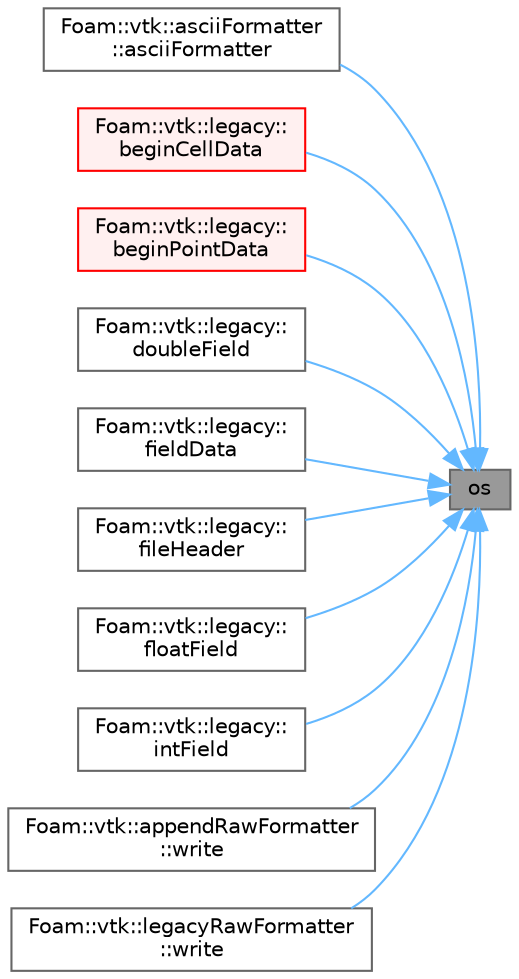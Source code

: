 digraph "os"
{
 // LATEX_PDF_SIZE
  bgcolor="transparent";
  edge [fontname=Helvetica,fontsize=10,labelfontname=Helvetica,labelfontsize=10];
  node [fontname=Helvetica,fontsize=10,shape=box,height=0.2,width=0.4];
  rankdir="RL";
  Node1 [id="Node000001",label="os",height=0.2,width=0.4,color="gray40", fillcolor="grey60", style="filled", fontcolor="black",tooltip=" "];
  Node1 -> Node2 [id="edge1_Node000001_Node000002",dir="back",color="steelblue1",style="solid",tooltip=" "];
  Node2 [id="Node000002",label="Foam::vtk::asciiFormatter\l::asciiFormatter",height=0.2,width=0.4,color="grey40", fillcolor="white", style="filled",URL="$classFoam_1_1vtk_1_1asciiFormatter.html#a97466b41fea413f03053ce4ff21400c5",tooltip=" "];
  Node1 -> Node3 [id="edge2_Node000001_Node000003",dir="back",color="steelblue1",style="solid",tooltip=" "];
  Node3 [id="Node000003",label="Foam::vtk::legacy::\lbeginCellData",height=0.2,width=0.4,color="red", fillcolor="#FFF0F0", style="filled",URL="$namespaceFoam_1_1vtk_1_1legacy.html#a8d28e31bf3200f113d2744b5dd1a58d3",tooltip=" "];
  Node1 -> Node7 [id="edge3_Node000001_Node000007",dir="back",color="steelblue1",style="solid",tooltip=" "];
  Node7 [id="Node000007",label="Foam::vtk::legacy::\lbeginPointData",height=0.2,width=0.4,color="red", fillcolor="#FFF0F0", style="filled",URL="$namespaceFoam_1_1vtk_1_1legacy.html#ab40d438ddefe4c1cfef7276ca60200c6",tooltip=" "];
  Node1 -> Node9 [id="edge4_Node000001_Node000009",dir="back",color="steelblue1",style="solid",tooltip=" "];
  Node9 [id="Node000009",label="Foam::vtk::legacy::\ldoubleField",height=0.2,width=0.4,color="grey40", fillcolor="white", style="filled",URL="$namespaceFoam_1_1vtk_1_1legacy.html#a559cf8e2483572a0e7a9596bf0a8e19f",tooltip=" "];
  Node1 -> Node10 [id="edge5_Node000001_Node000010",dir="back",color="steelblue1",style="solid",tooltip=" "];
  Node10 [id="Node000010",label="Foam::vtk::legacy::\lfieldData",height=0.2,width=0.4,color="grey40", fillcolor="white", style="filled",URL="$namespaceFoam_1_1vtk_1_1legacy.html#a63a724b17ce49dc7f3a5099e6659adf2",tooltip=" "];
  Node1 -> Node11 [id="edge6_Node000001_Node000011",dir="back",color="steelblue1",style="solid",tooltip=" "];
  Node11 [id="Node000011",label="Foam::vtk::legacy::\lfileHeader",height=0.2,width=0.4,color="grey40", fillcolor="white", style="filled",URL="$namespaceFoam_1_1vtk_1_1legacy.html#a7a78972304080d9c5a2529ee18820861",tooltip=" "];
  Node1 -> Node12 [id="edge7_Node000001_Node000012",dir="back",color="steelblue1",style="solid",tooltip=" "];
  Node12 [id="Node000012",label="Foam::vtk::legacy::\lfloatField",height=0.2,width=0.4,color="grey40", fillcolor="white", style="filled",URL="$namespaceFoam_1_1vtk_1_1legacy.html#af0a826634938fdf25493b5d70a1518fe",tooltip=" "];
  Node1 -> Node13 [id="edge8_Node000001_Node000013",dir="back",color="steelblue1",style="solid",tooltip=" "];
  Node13 [id="Node000013",label="Foam::vtk::legacy::\lintField",height=0.2,width=0.4,color="grey40", fillcolor="white", style="filled",URL="$namespaceFoam_1_1vtk_1_1legacy.html#a01ea4f5604f3f925362dfc725a9143a5",tooltip=" "];
  Node1 -> Node14 [id="edge9_Node000001_Node000014",dir="back",color="steelblue1",style="solid",tooltip=" "];
  Node14 [id="Node000014",label="Foam::vtk::appendRawFormatter\l::write",height=0.2,width=0.4,color="grey40", fillcolor="white", style="filled",URL="$classFoam_1_1vtk_1_1appendRawFormatter.html#afc6bf51e8320fe3f8da45f013fd70c6c",tooltip=" "];
  Node1 -> Node15 [id="edge10_Node000001_Node000015",dir="back",color="steelblue1",style="solid",tooltip=" "];
  Node15 [id="Node000015",label="Foam::vtk::legacyRawFormatter\l::write",height=0.2,width=0.4,color="grey40", fillcolor="white", style="filled",URL="$classFoam_1_1vtk_1_1legacyRawFormatter.html#afc6bf51e8320fe3f8da45f013fd70c6c",tooltip=" "];
}
